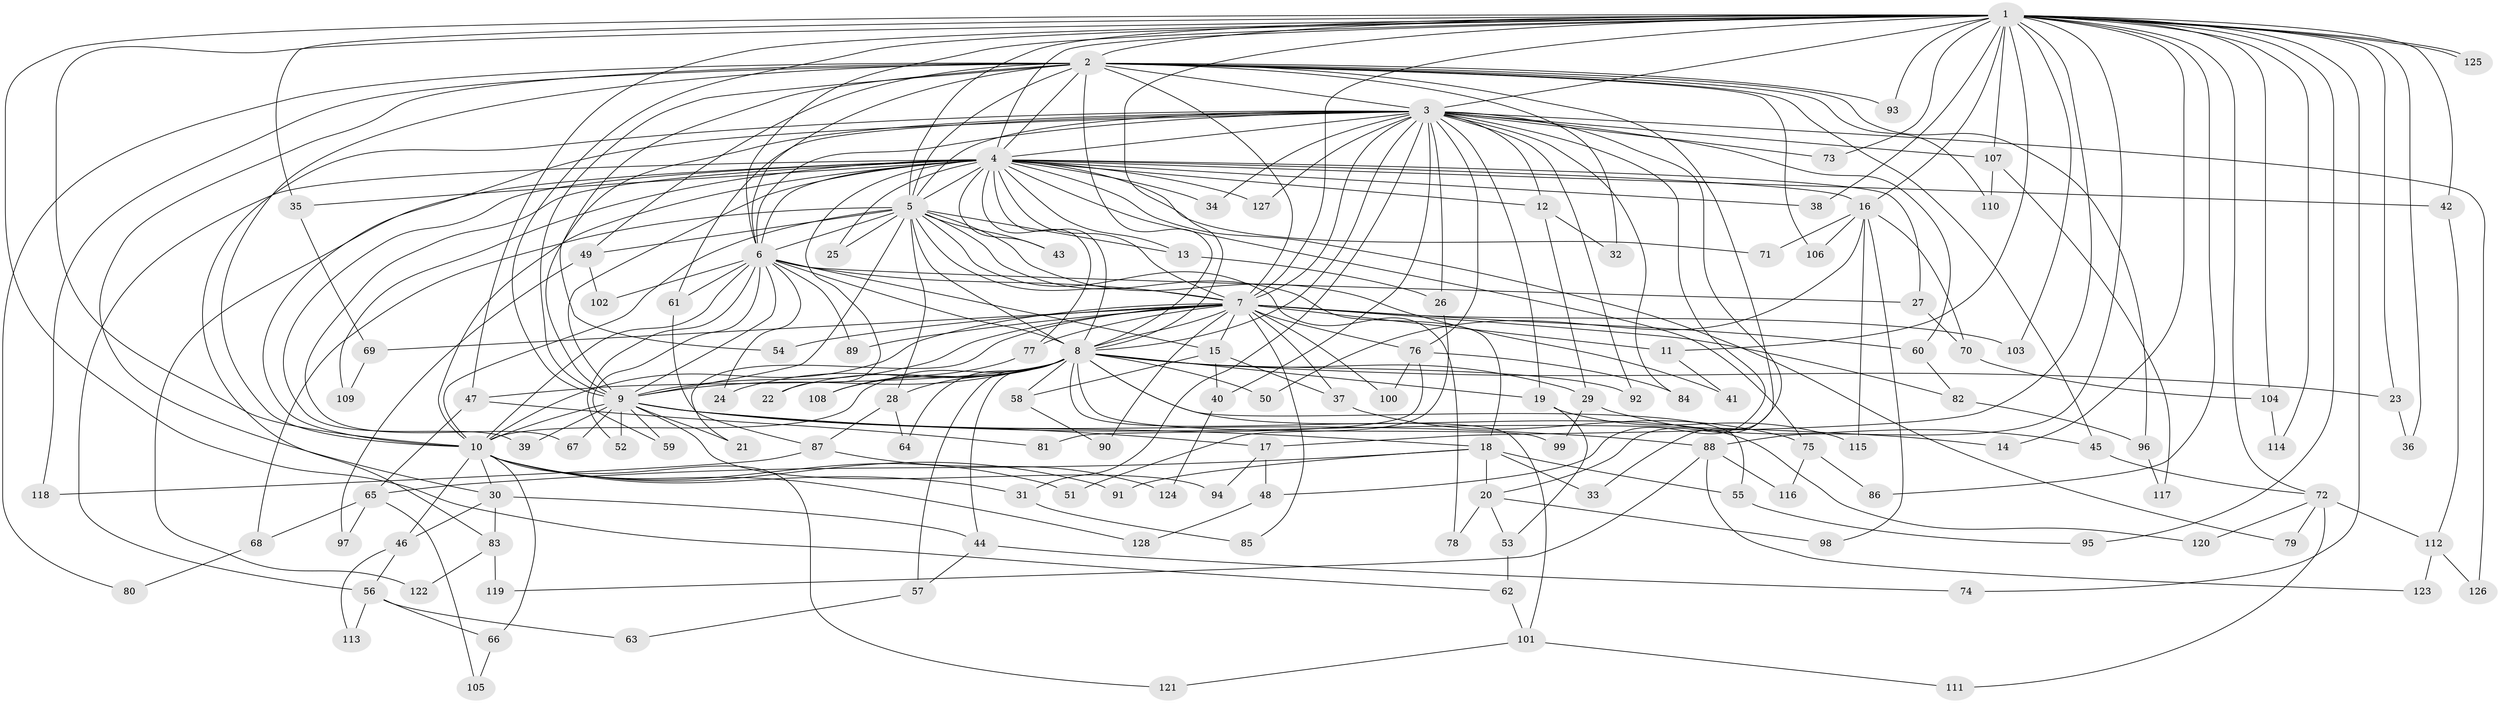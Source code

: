 // coarse degree distribution, {33: 0.010416666666666666, 21: 0.010416666666666666, 26: 0.010416666666666666, 28: 0.010416666666666666, 17: 0.03125, 24: 0.020833333333333332, 18: 0.010416666666666666, 3: 0.21875, 4: 0.11458333333333333, 2: 0.4270833333333333, 5: 0.07291666666666667, 8: 0.010416666666666666, 7: 0.010416666666666666, 6: 0.020833333333333332, 1: 0.020833333333333332}
// Generated by graph-tools (version 1.1) at 2025/41/03/06/25 10:41:38]
// undirected, 128 vertices, 281 edges
graph export_dot {
graph [start="1"]
  node [color=gray90,style=filled];
  1;
  2;
  3;
  4;
  5;
  6;
  7;
  8;
  9;
  10;
  11;
  12;
  13;
  14;
  15;
  16;
  17;
  18;
  19;
  20;
  21;
  22;
  23;
  24;
  25;
  26;
  27;
  28;
  29;
  30;
  31;
  32;
  33;
  34;
  35;
  36;
  37;
  38;
  39;
  40;
  41;
  42;
  43;
  44;
  45;
  46;
  47;
  48;
  49;
  50;
  51;
  52;
  53;
  54;
  55;
  56;
  57;
  58;
  59;
  60;
  61;
  62;
  63;
  64;
  65;
  66;
  67;
  68;
  69;
  70;
  71;
  72;
  73;
  74;
  75;
  76;
  77;
  78;
  79;
  80;
  81;
  82;
  83;
  84;
  85;
  86;
  87;
  88;
  89;
  90;
  91;
  92;
  93;
  94;
  95;
  96;
  97;
  98;
  99;
  100;
  101;
  102;
  103;
  104;
  105;
  106;
  107;
  108;
  109;
  110;
  111;
  112;
  113;
  114;
  115;
  116;
  117;
  118;
  119;
  120;
  121;
  122;
  123;
  124;
  125;
  126;
  127;
  128;
  1 -- 2;
  1 -- 3;
  1 -- 4;
  1 -- 5;
  1 -- 6;
  1 -- 7;
  1 -- 8;
  1 -- 9;
  1 -- 10;
  1 -- 11;
  1 -- 14;
  1 -- 16;
  1 -- 17;
  1 -- 23;
  1 -- 35;
  1 -- 36;
  1 -- 38;
  1 -- 42;
  1 -- 47;
  1 -- 62;
  1 -- 72;
  1 -- 73;
  1 -- 74;
  1 -- 86;
  1 -- 88;
  1 -- 93;
  1 -- 95;
  1 -- 103;
  1 -- 104;
  1 -- 107;
  1 -- 114;
  1 -- 125;
  1 -- 125;
  2 -- 3;
  2 -- 4;
  2 -- 5;
  2 -- 6;
  2 -- 7;
  2 -- 8;
  2 -- 9;
  2 -- 10;
  2 -- 20;
  2 -- 30;
  2 -- 32;
  2 -- 45;
  2 -- 49;
  2 -- 54;
  2 -- 80;
  2 -- 93;
  2 -- 96;
  2 -- 106;
  2 -- 110;
  2 -- 118;
  3 -- 4;
  3 -- 5;
  3 -- 6;
  3 -- 7;
  3 -- 8;
  3 -- 9;
  3 -- 10;
  3 -- 12;
  3 -- 19;
  3 -- 26;
  3 -- 31;
  3 -- 33;
  3 -- 34;
  3 -- 40;
  3 -- 48;
  3 -- 60;
  3 -- 61;
  3 -- 73;
  3 -- 76;
  3 -- 83;
  3 -- 84;
  3 -- 92;
  3 -- 107;
  3 -- 126;
  3 -- 127;
  4 -- 5;
  4 -- 6;
  4 -- 7;
  4 -- 8;
  4 -- 9;
  4 -- 10;
  4 -- 12;
  4 -- 13;
  4 -- 16;
  4 -- 22;
  4 -- 25;
  4 -- 27;
  4 -- 34;
  4 -- 35;
  4 -- 38;
  4 -- 39;
  4 -- 42;
  4 -- 43;
  4 -- 56;
  4 -- 67;
  4 -- 71;
  4 -- 75;
  4 -- 77;
  4 -- 79;
  4 -- 109;
  4 -- 122;
  4 -- 127;
  5 -- 6;
  5 -- 7;
  5 -- 8;
  5 -- 9;
  5 -- 10;
  5 -- 13;
  5 -- 18;
  5 -- 25;
  5 -- 28;
  5 -- 41;
  5 -- 43;
  5 -- 49;
  5 -- 68;
  5 -- 78;
  6 -- 7;
  6 -- 8;
  6 -- 9;
  6 -- 10;
  6 -- 15;
  6 -- 24;
  6 -- 27;
  6 -- 52;
  6 -- 59;
  6 -- 61;
  6 -- 89;
  6 -- 102;
  7 -- 8;
  7 -- 9;
  7 -- 10;
  7 -- 11;
  7 -- 15;
  7 -- 21;
  7 -- 37;
  7 -- 54;
  7 -- 60;
  7 -- 69;
  7 -- 76;
  7 -- 77;
  7 -- 82;
  7 -- 85;
  7 -- 89;
  7 -- 90;
  7 -- 100;
  7 -- 103;
  8 -- 9;
  8 -- 10;
  8 -- 19;
  8 -- 22;
  8 -- 23;
  8 -- 24;
  8 -- 28;
  8 -- 29;
  8 -- 44;
  8 -- 47;
  8 -- 50;
  8 -- 55;
  8 -- 57;
  8 -- 58;
  8 -- 64;
  8 -- 92;
  8 -- 99;
  8 -- 101;
  8 -- 108;
  8 -- 120;
  9 -- 10;
  9 -- 14;
  9 -- 17;
  9 -- 18;
  9 -- 21;
  9 -- 39;
  9 -- 52;
  9 -- 59;
  9 -- 67;
  9 -- 88;
  9 -- 94;
  10 -- 30;
  10 -- 31;
  10 -- 46;
  10 -- 51;
  10 -- 66;
  10 -- 91;
  10 -- 121;
  10 -- 128;
  11 -- 41;
  12 -- 29;
  12 -- 32;
  13 -- 26;
  15 -- 37;
  15 -- 40;
  15 -- 58;
  16 -- 50;
  16 -- 70;
  16 -- 71;
  16 -- 98;
  16 -- 106;
  16 -- 115;
  17 -- 48;
  17 -- 94;
  18 -- 20;
  18 -- 33;
  18 -- 55;
  18 -- 65;
  18 -- 91;
  19 -- 53;
  19 -- 115;
  20 -- 53;
  20 -- 78;
  20 -- 98;
  23 -- 36;
  26 -- 51;
  27 -- 70;
  28 -- 64;
  28 -- 87;
  29 -- 45;
  29 -- 99;
  30 -- 44;
  30 -- 46;
  30 -- 83;
  31 -- 85;
  35 -- 69;
  37 -- 75;
  40 -- 124;
  42 -- 112;
  44 -- 57;
  44 -- 74;
  45 -- 72;
  46 -- 56;
  46 -- 113;
  47 -- 65;
  47 -- 81;
  48 -- 128;
  49 -- 97;
  49 -- 102;
  53 -- 62;
  55 -- 95;
  56 -- 63;
  56 -- 66;
  56 -- 113;
  57 -- 63;
  58 -- 90;
  60 -- 82;
  61 -- 87;
  62 -- 101;
  65 -- 68;
  65 -- 97;
  65 -- 105;
  66 -- 105;
  68 -- 80;
  69 -- 109;
  70 -- 104;
  72 -- 79;
  72 -- 111;
  72 -- 112;
  72 -- 120;
  75 -- 86;
  75 -- 116;
  76 -- 81;
  76 -- 84;
  76 -- 100;
  77 -- 108;
  82 -- 96;
  83 -- 119;
  83 -- 122;
  87 -- 118;
  87 -- 124;
  88 -- 116;
  88 -- 119;
  88 -- 123;
  96 -- 117;
  101 -- 111;
  101 -- 121;
  104 -- 114;
  107 -- 110;
  107 -- 117;
  112 -- 123;
  112 -- 126;
}
